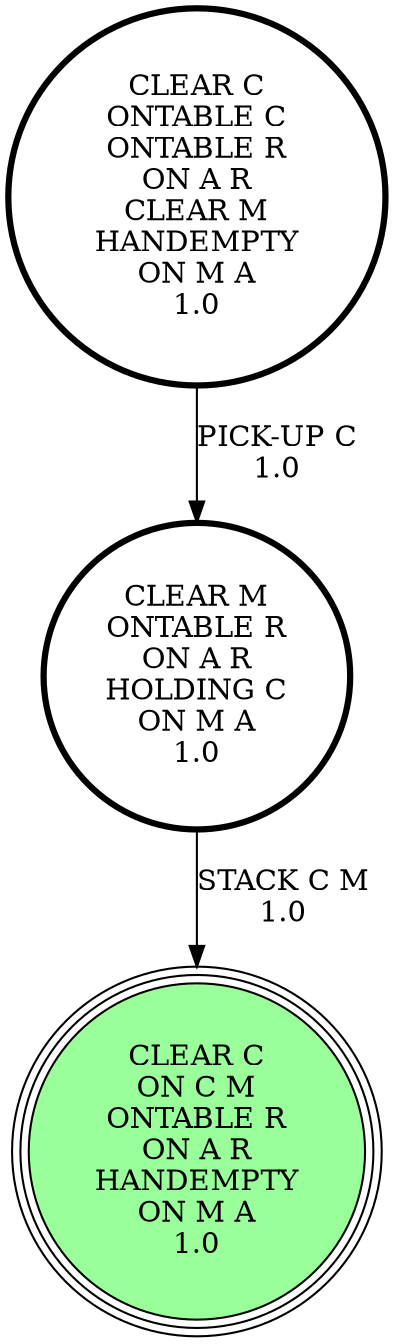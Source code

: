 digraph {
"CLEAR C\nONTABLE C\nONTABLE R\nON A R\nCLEAR M\nHANDEMPTY\nON M A\n1.0\n" -> "CLEAR M\nONTABLE R\nON A R\nHOLDING C\nON M A\n1.0\n"[label="PICK-UP C\n1.0\n"];
"CLEAR M\nONTABLE R\nON A R\nHOLDING C\nON M A\n1.0\n" -> "CLEAR C\nON C M\nONTABLE R\nON A R\nHANDEMPTY\nON M A\n1.0\n"[label="STACK C M\n1.0\n"];
"CLEAR C\nON C M\nONTABLE R\nON A R\nHANDEMPTY\nON M A\n1.0\n" [shape=circle, style=filled, fillcolor=palegreen1, peripheries=3];
"CLEAR C\nON C M\nONTABLE R\nON A R\nHANDEMPTY\nON M A\n1.0\n" [shape=circle, style=filled, fillcolor=palegreen1, peripheries=3];
"CLEAR C\nONTABLE C\nONTABLE R\nON A R\nCLEAR M\nHANDEMPTY\nON M A\n1.0\n" [shape=circle, penwidth=3];
"CLEAR M\nONTABLE R\nON A R\nHOLDING C\nON M A\n1.0\n" [shape=circle, penwidth=3];
}
